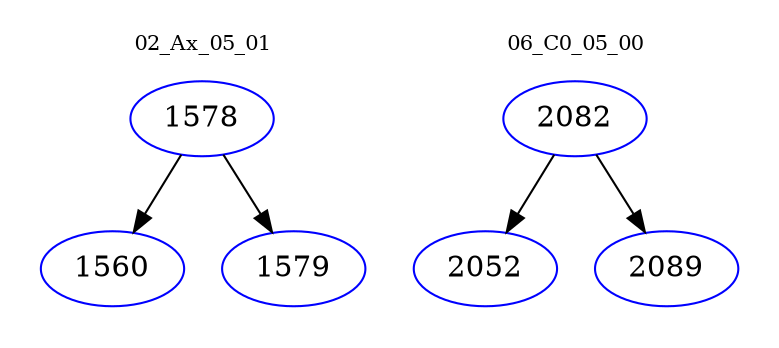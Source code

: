 digraph{
subgraph cluster_0 {
color = white
label = "02_Ax_05_01";
fontsize=10;
T0_1578 [label="1578", color="blue"]
T0_1578 -> T0_1560 [color="black"]
T0_1560 [label="1560", color="blue"]
T0_1578 -> T0_1579 [color="black"]
T0_1579 [label="1579", color="blue"]
}
subgraph cluster_1 {
color = white
label = "06_C0_05_00";
fontsize=10;
T1_2082 [label="2082", color="blue"]
T1_2082 -> T1_2052 [color="black"]
T1_2052 [label="2052", color="blue"]
T1_2082 -> T1_2089 [color="black"]
T1_2089 [label="2089", color="blue"]
}
}
